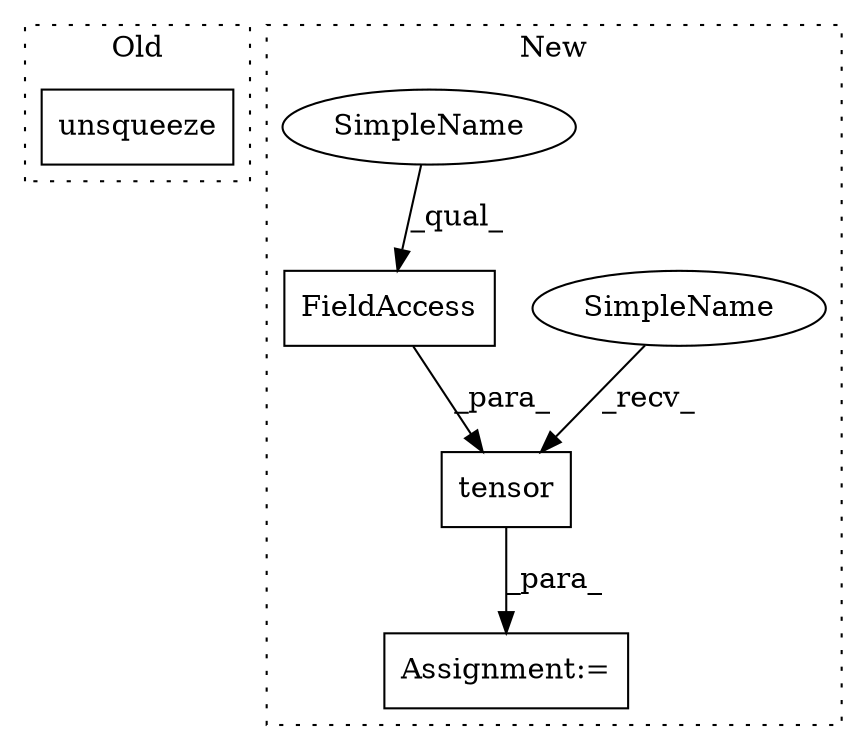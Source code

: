 digraph G {
subgraph cluster0 {
1 [label="unsqueeze" a="32" s="4808,4819" l="10,1" shape="box"];
label = "Old";
style="dotted";
}
subgraph cluster1 {
2 [label="tensor" a="32" s="4724,4757" l="7,1" shape="box"];
3 [label="Assignment:=" a="7" s="4717" l="1" shape="box"];
4 [label="FieldAccess" a="22" s="4746" l="11" shape="box"];
5 [label="SimpleName" a="42" s="4718" l="5" shape="ellipse"];
6 [label="SimpleName" a="42" s="4746" l="5" shape="ellipse"];
label = "New";
style="dotted";
}
2 -> 3 [label="_para_"];
4 -> 2 [label="_para_"];
5 -> 2 [label="_recv_"];
6 -> 4 [label="_qual_"];
}